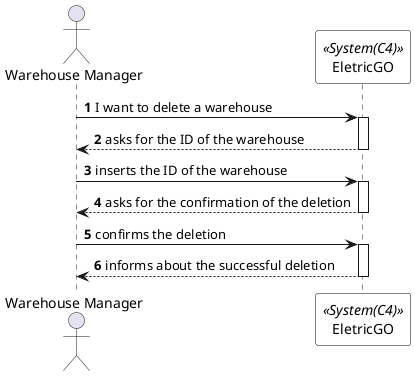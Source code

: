 @startuml deleteWarehouseSSD
autonumber

skinparam sequence {
ParticipantBorderColor black
ParticipantBackgroundColor white
}

actor "Warehouse Manager" as admin
participant EletricGO as system <<System(C4)>>


admin -> system: I want to delete a warehouse
activate system

system --> admin: asks for the ID of the warehouse
deactivate system

admin -> system: inserts the ID of the warehouse
activate system

system --> admin: asks for the confirmation of the deletion
deactivate system

admin -> system: confirms the deletion
activate system

system --> admin: informs about the successful deletion


deactivate system
deactivate admin

@enduml